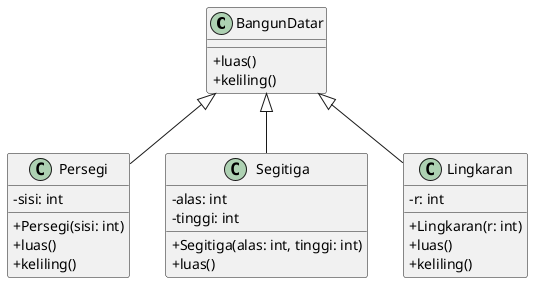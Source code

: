 @startuml BangunDatar
skinparam classAttributeIconSize 0

BangunDatar <|-- Persegi
BangunDatar <|-- Segitiga
BangunDatar <|-- Lingkaran
class BangunDatar {
    +luas()
    +keliling()
}

class Persegi {
    -sisi: int
    +Persegi(sisi: int)
    +luas()
    +keliling()
}

class Segitiga {
    -alas: int
    -tinggi: int
    +Segitiga(alas: int, tinggi: int)
    +luas()
}

class Lingkaran {
    -r: int
    +Lingkaran(r: int)
    +luas()
    +keliling()
}
@enduml